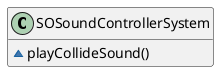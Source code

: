 @startuml
' STYLE START
hide empty members

skinparam shadowing false
<style>
document {
  BackgroundColor transparent
  Margin 0
}
</style>
' STYLE END

class SOSoundControllerSystem { 
  ~playCollideSound()
}
@enduml